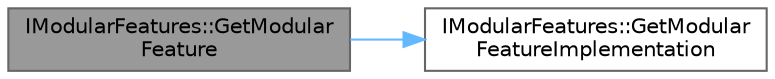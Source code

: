 digraph "IModularFeatures::GetModularFeature"
{
 // INTERACTIVE_SVG=YES
 // LATEX_PDF_SIZE
  bgcolor="transparent";
  edge [fontname=Helvetica,fontsize=10,labelfontname=Helvetica,labelfontsize=10];
  node [fontname=Helvetica,fontsize=10,shape=box,height=0.2,width=0.4];
  rankdir="LR";
  Node1 [id="Node000001",label="IModularFeatures::GetModular\lFeature",height=0.2,width=0.4,color="gray40", fillcolor="grey60", style="filled", fontcolor="black",tooltip="Queries for a specific feature."];
  Node1 -> Node2 [id="edge1_Node000001_Node000002",color="steelblue1",style="solid",tooltip=" "];
  Node2 [id="Node000002",label="IModularFeatures::GetModular\lFeatureImplementation",height=0.2,width=0.4,color="grey40", fillcolor="white", style="filled",URL="$db/d7d/classIModularFeatures.html#adfa63325cb74de7aa3fe928a35ed4e8e",tooltip="Queries for a specific modular feature."];
}
